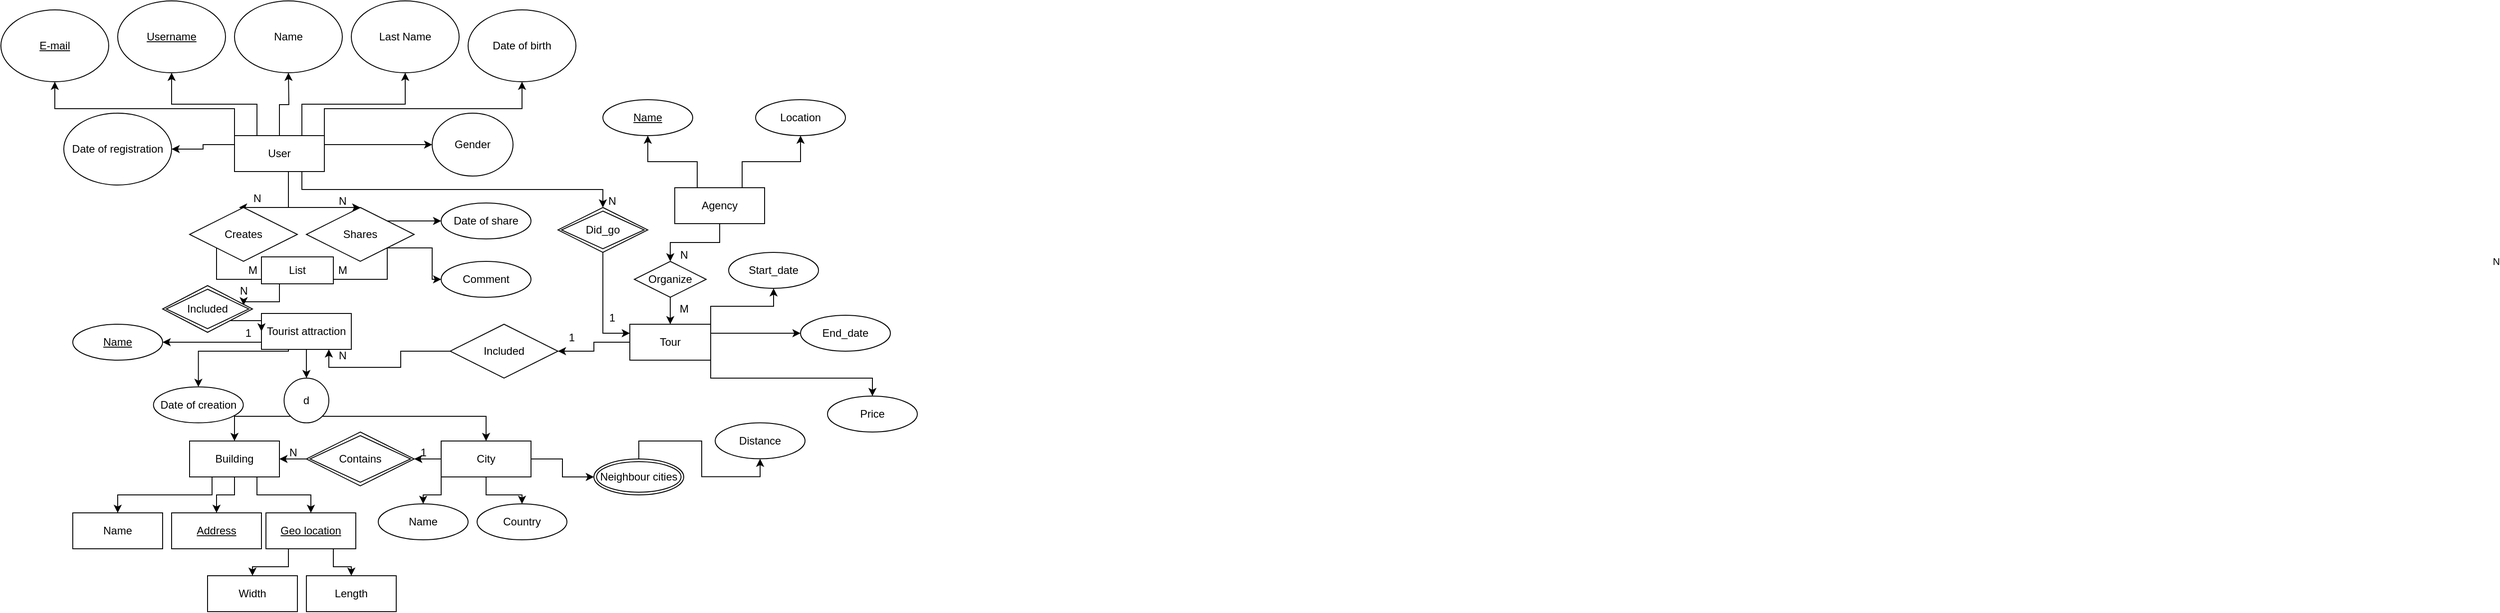 <mxfile version="24.8.0">
  <diagram name="Page-1" id="K_I1f7DZ0i3DloxSLsOf">
    <mxGraphModel dx="1140" dy="682" grid="1" gridSize="10" guides="1" tooltips="1" connect="1" arrows="0" fold="1" page="1" pageScale="1" pageWidth="850" pageHeight="1100" math="0" shadow="0">
      <root>
        <mxCell id="0" />
        <mxCell id="1" parent="0" />
        <mxCell id="lSKdgI26HwF8YOr5Jo2f-4" value="" style="edgeStyle=orthogonalEdgeStyle;rounded=0;orthogonalLoop=1;jettySize=auto;html=1;" parent="1" source="lSKdgI26HwF8YOr5Jo2f-2" edge="1">
          <mxGeometry relative="1" as="geometry">
            <mxPoint x="420" y="220" as="targetPoint" />
          </mxGeometry>
        </mxCell>
        <mxCell id="lSKdgI26HwF8YOr5Jo2f-6" style="edgeStyle=orthogonalEdgeStyle;rounded=0;orthogonalLoop=1;jettySize=auto;html=1;exitX=0.75;exitY=0;exitDx=0;exitDy=0;" parent="1" source="lSKdgI26HwF8YOr5Jo2f-2" target="lSKdgI26HwF8YOr5Jo2f-7" edge="1">
          <mxGeometry relative="1" as="geometry">
            <mxPoint x="520" y="210" as="targetPoint" />
          </mxGeometry>
        </mxCell>
        <mxCell id="lSKdgI26HwF8YOr5Jo2f-8" style="edgeStyle=orthogonalEdgeStyle;rounded=0;orthogonalLoop=1;jettySize=auto;html=1;exitX=0.25;exitY=0;exitDx=0;exitDy=0;" parent="1" source="lSKdgI26HwF8YOr5Jo2f-2" target="lSKdgI26HwF8YOr5Jo2f-9" edge="1">
          <mxGeometry relative="1" as="geometry">
            <mxPoint x="320" y="220" as="targetPoint" />
          </mxGeometry>
        </mxCell>
        <mxCell id="lSKdgI26HwF8YOr5Jo2f-10" style="edgeStyle=orthogonalEdgeStyle;rounded=0;orthogonalLoop=1;jettySize=auto;html=1;exitX=0;exitY=0;exitDx=0;exitDy=0;" parent="1" source="lSKdgI26HwF8YOr5Jo2f-2" target="lSKdgI26HwF8YOr5Jo2f-11" edge="1">
          <mxGeometry relative="1" as="geometry">
            <mxPoint x="170" y="240" as="targetPoint" />
          </mxGeometry>
        </mxCell>
        <mxCell id="lSKdgI26HwF8YOr5Jo2f-12" style="edgeStyle=orthogonalEdgeStyle;rounded=0;orthogonalLoop=1;jettySize=auto;html=1;exitX=1;exitY=0;exitDx=0;exitDy=0;" parent="1" source="lSKdgI26HwF8YOr5Jo2f-2" target="lSKdgI26HwF8YOr5Jo2f-13" edge="1">
          <mxGeometry relative="1" as="geometry">
            <mxPoint x="650" y="230" as="targetPoint" />
          </mxGeometry>
        </mxCell>
        <mxCell id="lSKdgI26HwF8YOr5Jo2f-15" style="edgeStyle=orthogonalEdgeStyle;rounded=0;orthogonalLoop=1;jettySize=auto;html=1;exitX=0;exitY=0.25;exitDx=0;exitDy=0;" parent="1" source="lSKdgI26HwF8YOr5Jo2f-2" target="lSKdgI26HwF8YOr5Jo2f-16" edge="1">
          <mxGeometry relative="1" as="geometry">
            <mxPoint x="270" y="305" as="targetPoint" />
          </mxGeometry>
        </mxCell>
        <mxCell id="lSKdgI26HwF8YOr5Jo2f-17" style="edgeStyle=orthogonalEdgeStyle;rounded=0;orthogonalLoop=1;jettySize=auto;html=1;exitX=1;exitY=0.25;exitDx=0;exitDy=0;" parent="1" source="lSKdgI26HwF8YOr5Jo2f-2" target="lSKdgI26HwF8YOr5Jo2f-18" edge="1">
          <mxGeometry relative="1" as="geometry">
            <mxPoint x="560" y="305" as="targetPoint" />
          </mxGeometry>
        </mxCell>
        <mxCell id="lSKdgI26HwF8YOr5Jo2f-19" value="N" style="edgeStyle=orthogonalEdgeStyle;rounded=0;orthogonalLoop=1;jettySize=auto;html=1;exitX=0.5;exitY=1;exitDx=0;exitDy=0;entryX=0.5;entryY=0;entryDx=0;entryDy=0;" parent="1" source="lSKdgI26HwF8YOr5Jo2f-2" edge="1">
          <mxGeometry x="0.972" y="-10" relative="1" as="geometry">
            <mxPoint x="365" y="370" as="targetPoint" />
            <Array as="points">
              <mxPoint x="420" y="370" />
            </Array>
            <mxPoint x="2510" y="70" as="offset" />
          </mxGeometry>
        </mxCell>
        <mxCell id="lSKdgI26HwF8YOr5Jo2f-26" style="edgeStyle=orthogonalEdgeStyle;rounded=0;orthogonalLoop=1;jettySize=auto;html=1;exitX=0.5;exitY=1;exitDx=0;exitDy=0;entryX=0.5;entryY=0;entryDx=0;entryDy=0;" parent="1" source="lSKdgI26HwF8YOr5Jo2f-2" target="lSKdgI26HwF8YOr5Jo2f-27" edge="1">
          <mxGeometry relative="1" as="geometry">
            <mxPoint x="480" y="370" as="targetPoint" />
            <Array as="points">
              <mxPoint x="420" y="370" />
            </Array>
          </mxGeometry>
        </mxCell>
        <mxCell id="lSKdgI26HwF8YOr5Jo2f-106" style="edgeStyle=orthogonalEdgeStyle;rounded=0;orthogonalLoop=1;jettySize=auto;html=1;exitX=0.75;exitY=1;exitDx=0;exitDy=0;" parent="1" source="lSKdgI26HwF8YOr5Jo2f-2" target="lSKdgI26HwF8YOr5Jo2f-107" edge="1">
          <mxGeometry relative="1" as="geometry">
            <mxPoint x="740" y="370" as="targetPoint" />
          </mxGeometry>
        </mxCell>
        <mxCell id="lSKdgI26HwF8YOr5Jo2f-2" value="User" style="rounded=0;whiteSpace=wrap;html=1;" parent="1" vertex="1">
          <mxGeometry x="360" y="290" width="100" height="40" as="geometry" />
        </mxCell>
        <mxCell id="lSKdgI26HwF8YOr5Jo2f-5" value="Name" style="ellipse;whiteSpace=wrap;html=1;" parent="1" vertex="1">
          <mxGeometry x="360" y="140" width="120" height="80" as="geometry" />
        </mxCell>
        <mxCell id="lSKdgI26HwF8YOr5Jo2f-7" value="Last Name" style="ellipse;whiteSpace=wrap;html=1;" parent="1" vertex="1">
          <mxGeometry x="490" y="140" width="120" height="80" as="geometry" />
        </mxCell>
        <mxCell id="lSKdgI26HwF8YOr5Jo2f-9" value="&lt;u&gt;Username&lt;/u&gt;" style="ellipse;whiteSpace=wrap;html=1;" parent="1" vertex="1">
          <mxGeometry x="230" y="140" width="120" height="80" as="geometry" />
        </mxCell>
        <mxCell id="lSKdgI26HwF8YOr5Jo2f-11" value="&lt;u&gt;E-mail&lt;/u&gt;" style="ellipse;whiteSpace=wrap;html=1;" parent="1" vertex="1">
          <mxGeometry x="100" y="150" width="120" height="80" as="geometry" />
        </mxCell>
        <mxCell id="lSKdgI26HwF8YOr5Jo2f-13" value="Date of birth" style="ellipse;whiteSpace=wrap;html=1;" parent="1" vertex="1">
          <mxGeometry x="620" y="150" width="120" height="80" as="geometry" />
        </mxCell>
        <mxCell id="lSKdgI26HwF8YOr5Jo2f-16" value="Date of registration" style="ellipse;whiteSpace=wrap;html=1;" parent="1" vertex="1">
          <mxGeometry x="170" y="265" width="120" height="80" as="geometry" />
        </mxCell>
        <mxCell id="lSKdgI26HwF8YOr5Jo2f-18" value="Gender" style="ellipse;whiteSpace=wrap;html=1;" parent="1" vertex="1">
          <mxGeometry x="580" y="265" width="90" height="70" as="geometry" />
        </mxCell>
        <mxCell id="lSKdgI26HwF8YOr5Jo2f-40" style="edgeStyle=orthogonalEdgeStyle;rounded=0;orthogonalLoop=1;jettySize=auto;html=1;exitX=0.25;exitY=1;exitDx=0;exitDy=0;" parent="1" source="lSKdgI26HwF8YOr5Jo2f-22" target="lSKdgI26HwF8YOr5Jo2f-41" edge="1">
          <mxGeometry relative="1" as="geometry">
            <mxPoint x="415" y="530" as="targetPoint" />
            <Array as="points">
              <mxPoint x="415" y="520" />
              <mxPoint x="360" y="520" />
            </Array>
          </mxGeometry>
        </mxCell>
        <mxCell id="lSKdgI26HwF8YOr5Jo2f-42" style="edgeStyle=orthogonalEdgeStyle;rounded=0;orthogonalLoop=1;jettySize=auto;html=1;exitX=0.75;exitY=1;exitDx=0;exitDy=0;entryX=0.5;entryY=0;entryDx=0;entryDy=0;" parent="1" source="lSKdgI26HwF8YOr5Jo2f-22" target="lSKdgI26HwF8YOr5Jo2f-43" edge="1">
          <mxGeometry relative="1" as="geometry">
            <mxPoint x="465.4" y="520" as="targetPoint" />
            <Array as="points">
              <mxPoint x="420" y="500" />
              <mxPoint x="420" y="530" />
              <mxPoint x="320" y="530" />
            </Array>
          </mxGeometry>
        </mxCell>
        <mxCell id="lSKdgI26HwF8YOr5Jo2f-44" style="edgeStyle=orthogonalEdgeStyle;rounded=0;orthogonalLoop=1;jettySize=auto;html=1;exitX=0.5;exitY=1;exitDx=0;exitDy=0;" parent="1" source="lSKdgI26HwF8YOr5Jo2f-22" target="lSKdgI26HwF8YOr5Jo2f-45" edge="1">
          <mxGeometry relative="1" as="geometry">
            <mxPoint x="439.8" y="600" as="targetPoint" />
          </mxGeometry>
        </mxCell>
        <mxCell id="lSKdgI26HwF8YOr5Jo2f-22" value="Tourist attraction" style="whiteSpace=wrap;html=1;align=center;" parent="1" vertex="1">
          <mxGeometry x="390.0" y="488" width="100" height="40" as="geometry" />
        </mxCell>
        <mxCell id="lSKdgI26HwF8YOr5Jo2f-23" value="N" style="text;html=1;align=center;verticalAlign=middle;resizable=0;points=[];autosize=1;strokeColor=none;fillColor=none;" parent="1" vertex="1">
          <mxGeometry x="369.8" y="345" width="30" height="30" as="geometry" />
        </mxCell>
        <mxCell id="lSKdgI26HwF8YOr5Jo2f-36" style="edgeStyle=orthogonalEdgeStyle;rounded=0;orthogonalLoop=1;jettySize=auto;html=1;exitX=1;exitY=0;exitDx=0;exitDy=0;endArrow=classic;endFill=1;" parent="1" source="lSKdgI26HwF8YOr5Jo2f-27" target="lSKdgI26HwF8YOr5Jo2f-37" edge="1">
          <mxGeometry relative="1" as="geometry">
            <mxPoint x="610" y="385" as="targetPoint" />
          </mxGeometry>
        </mxCell>
        <mxCell id="lSKdgI26HwF8YOr5Jo2f-38" style="edgeStyle=orthogonalEdgeStyle;rounded=0;orthogonalLoop=1;jettySize=auto;html=1;exitX=1;exitY=1;exitDx=0;exitDy=0;" parent="1" source="lSKdgI26HwF8YOr5Jo2f-27" target="lSKdgI26HwF8YOr5Jo2f-39" edge="1">
          <mxGeometry relative="1" as="geometry">
            <mxPoint x="590" y="440" as="targetPoint" />
          </mxGeometry>
        </mxCell>
        <mxCell id="-GRv2gi1dsbZl18uX7Ie-9" style="edgeStyle=orthogonalEdgeStyle;rounded=0;orthogonalLoop=1;jettySize=auto;html=1;exitX=1;exitY=1;exitDx=0;exitDy=0;entryX=1;entryY=0.75;entryDx=0;entryDy=0;" edge="1" parent="1" source="lSKdgI26HwF8YOr5Jo2f-27" target="-GRv2gi1dsbZl18uX7Ie-5">
          <mxGeometry relative="1" as="geometry" />
        </mxCell>
        <mxCell id="lSKdgI26HwF8YOr5Jo2f-27" value="Shares" style="shape=rhombus;perimeter=rhombusPerimeter;whiteSpace=wrap;html=1;align=center;" parent="1" vertex="1">
          <mxGeometry x="440" y="370" width="120" height="60" as="geometry" />
        </mxCell>
        <mxCell id="-GRv2gi1dsbZl18uX7Ie-6" style="edgeStyle=orthogonalEdgeStyle;rounded=0;orthogonalLoop=1;jettySize=auto;html=1;exitX=0.5;exitY=1;exitDx=0;exitDy=0;" edge="1" parent="1" source="lSKdgI26HwF8YOr5Jo2f-28">
          <mxGeometry relative="1" as="geometry">
            <mxPoint x="370" y="430.222" as="targetPoint" />
          </mxGeometry>
        </mxCell>
        <mxCell id="-GRv2gi1dsbZl18uX7Ie-7" style="edgeStyle=orthogonalEdgeStyle;rounded=0;orthogonalLoop=1;jettySize=auto;html=1;exitX=0;exitY=1;exitDx=0;exitDy=0;entryX=0;entryY=0.75;entryDx=0;entryDy=0;" edge="1" parent="1" source="lSKdgI26HwF8YOr5Jo2f-28" target="-GRv2gi1dsbZl18uX7Ie-5">
          <mxGeometry relative="1" as="geometry" />
        </mxCell>
        <mxCell id="lSKdgI26HwF8YOr5Jo2f-28" value="Creates" style="shape=rhombus;perimeter=rhombusPerimeter;whiteSpace=wrap;html=1;align=center;" parent="1" vertex="1">
          <mxGeometry x="310" y="370" width="120" height="60" as="geometry" />
        </mxCell>
        <mxCell id="lSKdgI26HwF8YOr5Jo2f-33" value="M" style="text;html=1;align=center;verticalAlign=middle;resizable=0;points=[];autosize=1;strokeColor=none;fillColor=none;" parent="1" vertex="1">
          <mxGeometry x="365" y="425" width="30" height="30" as="geometry" />
        </mxCell>
        <mxCell id="lSKdgI26HwF8YOr5Jo2f-34" value="N" style="text;html=1;align=center;verticalAlign=middle;resizable=0;points=[];autosize=1;strokeColor=none;fillColor=none;" parent="1" vertex="1">
          <mxGeometry x="465" y="348" width="30" height="30" as="geometry" />
        </mxCell>
        <mxCell id="lSKdgI26HwF8YOr5Jo2f-35" value="M" style="text;html=1;align=center;verticalAlign=middle;resizable=0;points=[];autosize=1;strokeColor=none;fillColor=none;" parent="1" vertex="1">
          <mxGeometry x="465" y="425" width="30" height="30" as="geometry" />
        </mxCell>
        <mxCell id="lSKdgI26HwF8YOr5Jo2f-37" value="Date of share" style="ellipse;whiteSpace=wrap;html=1;align=center;" parent="1" vertex="1">
          <mxGeometry x="590" y="365" width="100" height="40" as="geometry" />
        </mxCell>
        <mxCell id="lSKdgI26HwF8YOr5Jo2f-39" value="Comment" style="ellipse;whiteSpace=wrap;html=1;align=center;" parent="1" vertex="1">
          <mxGeometry x="590" y="430" width="100" height="40" as="geometry" />
        </mxCell>
        <mxCell id="lSKdgI26HwF8YOr5Jo2f-41" value="Name" style="ellipse;whiteSpace=wrap;html=1;align=center;fontStyle=4;" parent="1" vertex="1">
          <mxGeometry x="180" y="500" width="100" height="40" as="geometry" />
        </mxCell>
        <mxCell id="lSKdgI26HwF8YOr5Jo2f-43" value="Date of creation" style="ellipse;whiteSpace=wrap;html=1;align=center;" parent="1" vertex="1">
          <mxGeometry x="269.8" y="569.8" width="100" height="40" as="geometry" />
        </mxCell>
        <mxCell id="lSKdgI26HwF8YOr5Jo2f-46" style="edgeStyle=orthogonalEdgeStyle;rounded=0;orthogonalLoop=1;jettySize=auto;html=1;exitX=0;exitY=1;exitDx=0;exitDy=0;" parent="1" source="lSKdgI26HwF8YOr5Jo2f-45" target="lSKdgI26HwF8YOr5Jo2f-47" edge="1">
          <mxGeometry relative="1" as="geometry">
            <mxPoint x="360" y="650" as="targetPoint" />
          </mxGeometry>
        </mxCell>
        <mxCell id="lSKdgI26HwF8YOr5Jo2f-48" style="edgeStyle=orthogonalEdgeStyle;rounded=0;orthogonalLoop=1;jettySize=auto;html=1;exitX=1;exitY=1;exitDx=0;exitDy=0;" parent="1" source="lSKdgI26HwF8YOr5Jo2f-45" target="lSKdgI26HwF8YOr5Jo2f-49" edge="1">
          <mxGeometry relative="1" as="geometry">
            <mxPoint x="540" y="630" as="targetPoint" />
          </mxGeometry>
        </mxCell>
        <mxCell id="lSKdgI26HwF8YOr5Jo2f-45" value="d" style="ellipse;whiteSpace=wrap;html=1;aspect=fixed;" parent="1" vertex="1">
          <mxGeometry x="415.2" y="560" width="49.8" height="49.8" as="geometry" />
        </mxCell>
        <mxCell id="lSKdgI26HwF8YOr5Jo2f-50" style="edgeStyle=orthogonalEdgeStyle;rounded=0;orthogonalLoop=1;jettySize=auto;html=1;exitX=0.25;exitY=1;exitDx=0;exitDy=0;" parent="1" source="lSKdgI26HwF8YOr5Jo2f-47" target="lSKdgI26HwF8YOr5Jo2f-51" edge="1">
          <mxGeometry relative="1" as="geometry">
            <mxPoint x="230" y="710" as="targetPoint" />
          </mxGeometry>
        </mxCell>
        <mxCell id="lSKdgI26HwF8YOr5Jo2f-52" style="edgeStyle=orthogonalEdgeStyle;rounded=0;orthogonalLoop=1;jettySize=auto;html=1;exitX=0.5;exitY=1;exitDx=0;exitDy=0;" parent="1" source="lSKdgI26HwF8YOr5Jo2f-47" target="lSKdgI26HwF8YOr5Jo2f-53" edge="1">
          <mxGeometry relative="1" as="geometry">
            <mxPoint x="359.8" y="700" as="targetPoint" />
          </mxGeometry>
        </mxCell>
        <mxCell id="lSKdgI26HwF8YOr5Jo2f-54" style="edgeStyle=orthogonalEdgeStyle;rounded=0;orthogonalLoop=1;jettySize=auto;html=1;exitX=0.75;exitY=1;exitDx=0;exitDy=0;" parent="1" source="lSKdgI26HwF8YOr5Jo2f-47" target="lSKdgI26HwF8YOr5Jo2f-55" edge="1">
          <mxGeometry relative="1" as="geometry">
            <mxPoint x="440" y="730" as="targetPoint" />
          </mxGeometry>
        </mxCell>
        <mxCell id="lSKdgI26HwF8YOr5Jo2f-47" value="Building" style="whiteSpace=wrap;html=1;align=center;" parent="1" vertex="1">
          <mxGeometry x="310" y="630" width="100" height="40" as="geometry" />
        </mxCell>
        <mxCell id="lSKdgI26HwF8YOr5Jo2f-60" style="edgeStyle=orthogonalEdgeStyle;rounded=0;orthogonalLoop=1;jettySize=auto;html=1;exitX=0;exitY=0.5;exitDx=0;exitDy=0;" parent="1" source="lSKdgI26HwF8YOr5Jo2f-49" target="lSKdgI26HwF8YOr5Jo2f-61" edge="1">
          <mxGeometry relative="1" as="geometry">
            <mxPoint x="550" y="649.8" as="targetPoint" />
          </mxGeometry>
        </mxCell>
        <mxCell id="lSKdgI26HwF8YOr5Jo2f-63" style="edgeStyle=orthogonalEdgeStyle;rounded=0;orthogonalLoop=1;jettySize=auto;html=1;exitX=0;exitY=1;exitDx=0;exitDy=0;" parent="1" source="lSKdgI26HwF8YOr5Jo2f-49" target="lSKdgI26HwF8YOr5Jo2f-64" edge="1">
          <mxGeometry relative="1" as="geometry">
            <mxPoint x="570" y="720" as="targetPoint" />
          </mxGeometry>
        </mxCell>
        <mxCell id="lSKdgI26HwF8YOr5Jo2f-65" style="edgeStyle=orthogonalEdgeStyle;rounded=0;orthogonalLoop=1;jettySize=auto;html=1;exitX=0.5;exitY=1;exitDx=0;exitDy=0;" parent="1" source="lSKdgI26HwF8YOr5Jo2f-49" target="lSKdgI26HwF8YOr5Jo2f-66" edge="1">
          <mxGeometry relative="1" as="geometry">
            <mxPoint x="650" y="710" as="targetPoint" />
          </mxGeometry>
        </mxCell>
        <mxCell id="lSKdgI26HwF8YOr5Jo2f-67" style="edgeStyle=orthogonalEdgeStyle;rounded=0;orthogonalLoop=1;jettySize=auto;html=1;exitX=1;exitY=0.5;exitDx=0;exitDy=0;" parent="1" source="lSKdgI26HwF8YOr5Jo2f-49" target="lSKdgI26HwF8YOr5Jo2f-68" edge="1">
          <mxGeometry relative="1" as="geometry">
            <mxPoint x="760" y="649.8" as="targetPoint" />
          </mxGeometry>
        </mxCell>
        <mxCell id="lSKdgI26HwF8YOr5Jo2f-49" value="City" style="whiteSpace=wrap;html=1;align=center;" parent="1" vertex="1">
          <mxGeometry x="590" y="630" width="100" height="40" as="geometry" />
        </mxCell>
        <mxCell id="lSKdgI26HwF8YOr5Jo2f-51" value="Name" style="whiteSpace=wrap;html=1;align=center;" parent="1" vertex="1">
          <mxGeometry x="180" y="710" width="100" height="40" as="geometry" />
        </mxCell>
        <mxCell id="lSKdgI26HwF8YOr5Jo2f-53" value="&lt;u&gt;Address&lt;/u&gt;" style="whiteSpace=wrap;html=1;align=center;" parent="1" vertex="1">
          <mxGeometry x="290.0" y="710" width="100" height="40" as="geometry" />
        </mxCell>
        <mxCell id="lSKdgI26HwF8YOr5Jo2f-56" style="edgeStyle=orthogonalEdgeStyle;rounded=0;orthogonalLoop=1;jettySize=auto;html=1;exitX=0.25;exitY=1;exitDx=0;exitDy=0;" parent="1" source="lSKdgI26HwF8YOr5Jo2f-55" target="lSKdgI26HwF8YOr5Jo2f-57" edge="1">
          <mxGeometry relative="1" as="geometry">
            <mxPoint x="380" y="790" as="targetPoint" />
          </mxGeometry>
        </mxCell>
        <mxCell id="lSKdgI26HwF8YOr5Jo2f-58" style="edgeStyle=orthogonalEdgeStyle;rounded=0;orthogonalLoop=1;jettySize=auto;html=1;exitX=0.75;exitY=1;exitDx=0;exitDy=0;" parent="1" source="lSKdgI26HwF8YOr5Jo2f-55" target="lSKdgI26HwF8YOr5Jo2f-59" edge="1">
          <mxGeometry relative="1" as="geometry">
            <mxPoint x="490" y="790" as="targetPoint" />
          </mxGeometry>
        </mxCell>
        <mxCell id="lSKdgI26HwF8YOr5Jo2f-55" value="&lt;u&gt;Geo location&lt;/u&gt;" style="whiteSpace=wrap;html=1;align=center;" parent="1" vertex="1">
          <mxGeometry x="395" y="710" width="100" height="40" as="geometry" />
        </mxCell>
        <mxCell id="lSKdgI26HwF8YOr5Jo2f-57" value="Width" style="whiteSpace=wrap;html=1;align=center;" parent="1" vertex="1">
          <mxGeometry x="330" y="780" width="100" height="40" as="geometry" />
        </mxCell>
        <mxCell id="lSKdgI26HwF8YOr5Jo2f-59" value="Length" style="whiteSpace=wrap;html=1;align=center;" parent="1" vertex="1">
          <mxGeometry x="440" y="780" width="100" height="40" as="geometry" />
        </mxCell>
        <mxCell id="lSKdgI26HwF8YOr5Jo2f-62" style="edgeStyle=orthogonalEdgeStyle;rounded=0;orthogonalLoop=1;jettySize=auto;html=1;exitX=0;exitY=0.5;exitDx=0;exitDy=0;entryX=1;entryY=0.5;entryDx=0;entryDy=0;" parent="1" source="lSKdgI26HwF8YOr5Jo2f-61" target="lSKdgI26HwF8YOr5Jo2f-47" edge="1">
          <mxGeometry relative="1" as="geometry" />
        </mxCell>
        <mxCell id="lSKdgI26HwF8YOr5Jo2f-61" value="Contains" style="shape=rhombus;double=1;perimeter=rhombusPerimeter;whiteSpace=wrap;html=1;align=center;" parent="1" vertex="1">
          <mxGeometry x="440" y="620" width="120" height="60" as="geometry" />
        </mxCell>
        <mxCell id="lSKdgI26HwF8YOr5Jo2f-64" value="Name" style="ellipse;whiteSpace=wrap;html=1;align=center;" parent="1" vertex="1">
          <mxGeometry x="520" y="700" width="100" height="40" as="geometry" />
        </mxCell>
        <mxCell id="lSKdgI26HwF8YOr5Jo2f-66" value="Country" style="ellipse;whiteSpace=wrap;html=1;align=center;" parent="1" vertex="1">
          <mxGeometry x="630" y="700" width="100" height="40" as="geometry" />
        </mxCell>
        <mxCell id="lSKdgI26HwF8YOr5Jo2f-69" style="edgeStyle=orthogonalEdgeStyle;rounded=0;orthogonalLoop=1;jettySize=auto;html=1;exitX=0.5;exitY=0;exitDx=0;exitDy=0;" parent="1" source="lSKdgI26HwF8YOr5Jo2f-68" target="lSKdgI26HwF8YOr5Jo2f-70" edge="1">
          <mxGeometry relative="1" as="geometry">
            <mxPoint x="790" y="590" as="targetPoint" />
          </mxGeometry>
        </mxCell>
        <mxCell id="lSKdgI26HwF8YOr5Jo2f-68" value="Neighbour cities" style="ellipse;shape=doubleEllipse;margin=3;whiteSpace=wrap;html=1;align=center;" parent="1" vertex="1">
          <mxGeometry x="760" y="650" width="100" height="40" as="geometry" />
        </mxCell>
        <mxCell id="lSKdgI26HwF8YOr5Jo2f-70" value="Distance" style="ellipse;whiteSpace=wrap;html=1;align=center;" parent="1" vertex="1">
          <mxGeometry x="895" y="609.8" width="100" height="40" as="geometry" />
        </mxCell>
        <mxCell id="lSKdgI26HwF8YOr5Jo2f-71" value="1" style="text;html=1;align=center;verticalAlign=middle;resizable=0;points=[];autosize=1;strokeColor=none;fillColor=none;" parent="1" vertex="1">
          <mxGeometry x="555" y="628" width="30" height="30" as="geometry" />
        </mxCell>
        <mxCell id="lSKdgI26HwF8YOr5Jo2f-72" value="N" style="text;html=1;align=center;verticalAlign=middle;resizable=0;points=[];autosize=1;strokeColor=none;fillColor=none;" parent="1" vertex="1">
          <mxGeometry x="410" y="628" width="30" height="30" as="geometry" />
        </mxCell>
        <mxCell id="lSKdgI26HwF8YOr5Jo2f-86" style="edgeStyle=orthogonalEdgeStyle;rounded=0;orthogonalLoop=1;jettySize=auto;html=1;exitX=0.25;exitY=0;exitDx=0;exitDy=0;" parent="1" source="lSKdgI26HwF8YOr5Jo2f-76" target="lSKdgI26HwF8YOr5Jo2f-87" edge="1">
          <mxGeometry relative="1" as="geometry">
            <mxPoint x="750" y="400" as="targetPoint" />
          </mxGeometry>
        </mxCell>
        <mxCell id="lSKdgI26HwF8YOr5Jo2f-88" style="edgeStyle=orthogonalEdgeStyle;rounded=0;orthogonalLoop=1;jettySize=auto;html=1;exitX=0.75;exitY=0;exitDx=0;exitDy=0;" parent="1" source="lSKdgI26HwF8YOr5Jo2f-76" target="lSKdgI26HwF8YOr5Jo2f-89" edge="1">
          <mxGeometry relative="1" as="geometry">
            <mxPoint x="870" y="400" as="targetPoint" />
          </mxGeometry>
        </mxCell>
        <mxCell id="lSKdgI26HwF8YOr5Jo2f-90" style="edgeStyle=orthogonalEdgeStyle;rounded=0;orthogonalLoop=1;jettySize=auto;html=1;exitX=0.5;exitY=1;exitDx=0;exitDy=0;" parent="1" source="lSKdgI26HwF8YOr5Jo2f-76" target="lSKdgI26HwF8YOr5Jo2f-91" edge="1">
          <mxGeometry relative="1" as="geometry">
            <mxPoint x="840" y="450" as="targetPoint" />
          </mxGeometry>
        </mxCell>
        <mxCell id="lSKdgI26HwF8YOr5Jo2f-76" value="Agency" style="whiteSpace=wrap;html=1;align=center;" parent="1" vertex="1">
          <mxGeometry x="850" y="348" width="100" height="40" as="geometry" />
        </mxCell>
        <mxCell id="lSKdgI26HwF8YOr5Jo2f-87" value="&lt;u&gt;Name&lt;/u&gt;" style="ellipse;whiteSpace=wrap;html=1;align=center;" parent="1" vertex="1">
          <mxGeometry x="770" y="250" width="100" height="40" as="geometry" />
        </mxCell>
        <mxCell id="lSKdgI26HwF8YOr5Jo2f-89" value="Location" style="ellipse;whiteSpace=wrap;html=1;align=center;" parent="1" vertex="1">
          <mxGeometry x="940" y="250" width="100" height="40" as="geometry" />
        </mxCell>
        <mxCell id="lSKdgI26HwF8YOr5Jo2f-92" style="edgeStyle=orthogonalEdgeStyle;rounded=0;orthogonalLoop=1;jettySize=auto;html=1;exitX=0.5;exitY=1;exitDx=0;exitDy=0;" parent="1" source="lSKdgI26HwF8YOr5Jo2f-91" target="lSKdgI26HwF8YOr5Jo2f-93" edge="1">
          <mxGeometry relative="1" as="geometry">
            <mxPoint x="840" y="510" as="targetPoint" />
          </mxGeometry>
        </mxCell>
        <mxCell id="lSKdgI26HwF8YOr5Jo2f-91" value="Organize" style="shape=rhombus;perimeter=rhombusPerimeter;whiteSpace=wrap;html=1;align=center;" parent="1" vertex="1">
          <mxGeometry x="805" y="430" width="80" height="40" as="geometry" />
        </mxCell>
        <mxCell id="lSKdgI26HwF8YOr5Jo2f-94" style="edgeStyle=orthogonalEdgeStyle;rounded=0;orthogonalLoop=1;jettySize=auto;html=1;exitX=0;exitY=0.5;exitDx=0;exitDy=0;" parent="1" source="lSKdgI26HwF8YOr5Jo2f-93" target="lSKdgI26HwF8YOr5Jo2f-95" edge="1">
          <mxGeometry relative="1" as="geometry">
            <mxPoint x="670" y="519.667" as="targetPoint" />
          </mxGeometry>
        </mxCell>
        <mxCell id="lSKdgI26HwF8YOr5Jo2f-99" style="edgeStyle=orthogonalEdgeStyle;rounded=0;orthogonalLoop=1;jettySize=auto;html=1;exitX=1;exitY=0;exitDx=0;exitDy=0;" parent="1" source="lSKdgI26HwF8YOr5Jo2f-93" target="lSKdgI26HwF8YOr5Jo2f-100" edge="1">
          <mxGeometry relative="1" as="geometry">
            <mxPoint x="960" y="460" as="targetPoint" />
          </mxGeometry>
        </mxCell>
        <mxCell id="lSKdgI26HwF8YOr5Jo2f-101" style="edgeStyle=orthogonalEdgeStyle;rounded=0;orthogonalLoop=1;jettySize=auto;html=1;exitX=1;exitY=0.25;exitDx=0;exitDy=0;" parent="1" source="lSKdgI26HwF8YOr5Jo2f-93" target="lSKdgI26HwF8YOr5Jo2f-102" edge="1">
          <mxGeometry relative="1" as="geometry">
            <mxPoint x="940" y="509.667" as="targetPoint" />
          </mxGeometry>
        </mxCell>
        <mxCell id="lSKdgI26HwF8YOr5Jo2f-103" style="edgeStyle=orthogonalEdgeStyle;rounded=0;orthogonalLoop=1;jettySize=auto;html=1;exitX=1;exitY=1;exitDx=0;exitDy=0;" parent="1" source="lSKdgI26HwF8YOr5Jo2f-93" target="lSKdgI26HwF8YOr5Jo2f-105" edge="1">
          <mxGeometry relative="1" as="geometry">
            <mxPoint x="1030" y="580" as="targetPoint" />
          </mxGeometry>
        </mxCell>
        <mxCell id="lSKdgI26HwF8YOr5Jo2f-93" value="Tour" style="whiteSpace=wrap;html=1;align=center;" parent="1" vertex="1">
          <mxGeometry x="800" y="500" width="90" height="40" as="geometry" />
        </mxCell>
        <mxCell id="lSKdgI26HwF8YOr5Jo2f-96" style="edgeStyle=orthogonalEdgeStyle;rounded=0;orthogonalLoop=1;jettySize=auto;html=1;exitX=0;exitY=0.5;exitDx=0;exitDy=0;entryX=0.75;entryY=1;entryDx=0;entryDy=0;" parent="1" source="lSKdgI26HwF8YOr5Jo2f-95" target="lSKdgI26HwF8YOr5Jo2f-22" edge="1">
          <mxGeometry relative="1" as="geometry" />
        </mxCell>
        <mxCell id="lSKdgI26HwF8YOr5Jo2f-95" value="Included" style="shape=rhombus;perimeter=rhombusPerimeter;whiteSpace=wrap;html=1;align=center;" parent="1" vertex="1">
          <mxGeometry x="600" y="499.997" width="120" height="60" as="geometry" />
        </mxCell>
        <mxCell id="lSKdgI26HwF8YOr5Jo2f-97" value="1" style="text;html=1;align=center;verticalAlign=middle;resizable=0;points=[];autosize=1;strokeColor=none;fillColor=none;" parent="1" vertex="1">
          <mxGeometry x="720" y="500" width="30" height="30" as="geometry" />
        </mxCell>
        <mxCell id="lSKdgI26HwF8YOr5Jo2f-98" value="N" style="text;html=1;align=center;verticalAlign=middle;resizable=0;points=[];autosize=1;strokeColor=none;fillColor=none;" parent="1" vertex="1">
          <mxGeometry x="465" y="520" width="30" height="30" as="geometry" />
        </mxCell>
        <mxCell id="lSKdgI26HwF8YOr5Jo2f-100" value="Start_date" style="ellipse;whiteSpace=wrap;html=1;align=center;" parent="1" vertex="1">
          <mxGeometry x="910" y="420" width="100" height="40" as="geometry" />
        </mxCell>
        <mxCell id="lSKdgI26HwF8YOr5Jo2f-102" value="End_date" style="ellipse;whiteSpace=wrap;html=1;align=center;" parent="1" vertex="1">
          <mxGeometry x="990" y="489.997" width="100" height="40" as="geometry" />
        </mxCell>
        <mxCell id="lSKdgI26HwF8YOr5Jo2f-105" value="Price" style="ellipse;whiteSpace=wrap;html=1;align=center;" parent="1" vertex="1">
          <mxGeometry x="1020" y="580" width="100" height="40" as="geometry" />
        </mxCell>
        <mxCell id="lSKdgI26HwF8YOr5Jo2f-108" style="edgeStyle=orthogonalEdgeStyle;rounded=0;orthogonalLoop=1;jettySize=auto;html=1;exitX=0.5;exitY=1;exitDx=0;exitDy=0;entryX=0;entryY=0.25;entryDx=0;entryDy=0;" parent="1" source="lSKdgI26HwF8YOr5Jo2f-107" target="lSKdgI26HwF8YOr5Jo2f-93" edge="1">
          <mxGeometry relative="1" as="geometry" />
        </mxCell>
        <mxCell id="lSKdgI26HwF8YOr5Jo2f-107" value="Did_go" style="shape=rhombus;double=1;perimeter=rhombusPerimeter;whiteSpace=wrap;html=1;align=center;" parent="1" vertex="1">
          <mxGeometry x="720" y="370" width="100" height="50" as="geometry" />
        </mxCell>
        <mxCell id="-GRv2gi1dsbZl18uX7Ie-1" value="N" style="text;html=1;align=center;verticalAlign=middle;resizable=0;points=[];autosize=1;strokeColor=none;fillColor=none;" vertex="1" parent="1">
          <mxGeometry x="765" y="348" width="30" height="30" as="geometry" />
        </mxCell>
        <mxCell id="-GRv2gi1dsbZl18uX7Ie-2" value="1" style="text;html=1;align=center;verticalAlign=middle;resizable=0;points=[];autosize=1;strokeColor=none;fillColor=none;" vertex="1" parent="1">
          <mxGeometry x="765" y="478" width="30" height="30" as="geometry" />
        </mxCell>
        <mxCell id="-GRv2gi1dsbZl18uX7Ie-3" value="N" style="text;html=1;align=center;verticalAlign=middle;resizable=0;points=[];autosize=1;strokeColor=none;fillColor=none;" vertex="1" parent="1">
          <mxGeometry x="845" y="408" width="30" height="30" as="geometry" />
        </mxCell>
        <mxCell id="-GRv2gi1dsbZl18uX7Ie-4" value="M" style="text;html=1;align=center;verticalAlign=middle;resizable=0;points=[];autosize=1;strokeColor=none;fillColor=none;" vertex="1" parent="1">
          <mxGeometry x="845" y="468" width="30" height="30" as="geometry" />
        </mxCell>
        <mxCell id="-GRv2gi1dsbZl18uX7Ie-5" value="List" style="whiteSpace=wrap;html=1;" vertex="1" parent="1">
          <mxGeometry x="390" y="425" width="80" height="30" as="geometry" />
        </mxCell>
        <mxCell id="-GRv2gi1dsbZl18uX7Ie-14" style="edgeStyle=orthogonalEdgeStyle;rounded=0;orthogonalLoop=1;jettySize=auto;html=1;exitX=1;exitY=1;exitDx=0;exitDy=0;entryX=0;entryY=0.5;entryDx=0;entryDy=0;" edge="1" parent="1" source="-GRv2gi1dsbZl18uX7Ie-11" target="lSKdgI26HwF8YOr5Jo2f-22">
          <mxGeometry relative="1" as="geometry" />
        </mxCell>
        <mxCell id="-GRv2gi1dsbZl18uX7Ie-11" value="Included" style="shape=rhombus;double=1;perimeter=rhombusPerimeter;whiteSpace=wrap;html=1;align=center;" vertex="1" parent="1">
          <mxGeometry x="280" y="457" width="100" height="52" as="geometry" />
        </mxCell>
        <mxCell id="-GRv2gi1dsbZl18uX7Ie-13" style="edgeStyle=orthogonalEdgeStyle;rounded=0;orthogonalLoop=1;jettySize=auto;html=1;exitX=0.25;exitY=1;exitDx=0;exitDy=0;entryX=0.902;entryY=0.421;entryDx=0;entryDy=0;entryPerimeter=0;" edge="1" parent="1" source="-GRv2gi1dsbZl18uX7Ie-5" target="-GRv2gi1dsbZl18uX7Ie-11">
          <mxGeometry relative="1" as="geometry" />
        </mxCell>
        <mxCell id="-GRv2gi1dsbZl18uX7Ie-15" value="N" style="text;html=1;align=center;verticalAlign=middle;resizable=0;points=[];autosize=1;strokeColor=none;fillColor=none;" vertex="1" parent="1">
          <mxGeometry x="355" y="448" width="30" height="30" as="geometry" />
        </mxCell>
        <mxCell id="-GRv2gi1dsbZl18uX7Ie-16" value="1" style="text;html=1;align=center;verticalAlign=middle;resizable=0;points=[];autosize=1;strokeColor=none;fillColor=none;" vertex="1" parent="1">
          <mxGeometry x="360" y="495" width="30" height="30" as="geometry" />
        </mxCell>
      </root>
    </mxGraphModel>
  </diagram>
</mxfile>
